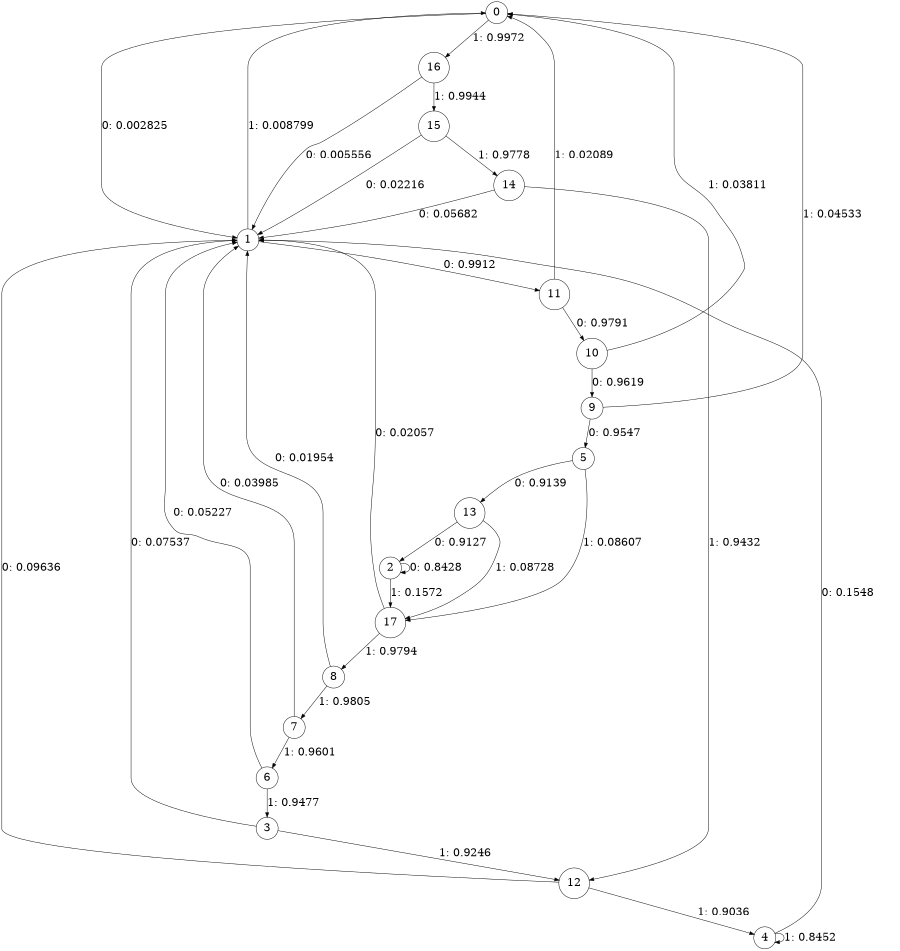 digraph "ch1_face_grouped_diff_L11" {
size = "6,8.5";
ratio = "fill";
node [shape = circle];
node [fontsize = 24];
edge [fontsize = 24];
0 -> 1 [label = "0: 0.002825  "];
0 -> 16 [label = "1: 0.9972   "];
1 -> 11 [label = "0: 0.9912   "];
1 -> 0 [label = "1: 0.008799  "];
2 -> 2 [label = "0: 0.8428   "];
2 -> 17 [label = "1: 0.1572   "];
3 -> 1 [label = "0: 0.07537  "];
3 -> 12 [label = "1: 0.9246   "];
4 -> 1 [label = "0: 0.1548   "];
4 -> 4 [label = "1: 0.8452   "];
5 -> 13 [label = "0: 0.9139   "];
5 -> 17 [label = "1: 0.08607  "];
6 -> 1 [label = "0: 0.05227  "];
6 -> 3 [label = "1: 0.9477   "];
7 -> 1 [label = "0: 0.03985  "];
7 -> 6 [label = "1: 0.9601   "];
8 -> 1 [label = "0: 0.01954  "];
8 -> 7 [label = "1: 0.9805   "];
9 -> 5 [label = "0: 0.9547   "];
9 -> 0 [label = "1: 0.04533  "];
10 -> 9 [label = "0: 0.9619   "];
10 -> 0 [label = "1: 0.03811  "];
11 -> 10 [label = "0: 0.9791   "];
11 -> 0 [label = "1: 0.02089  "];
12 -> 1 [label = "0: 0.09636  "];
12 -> 4 [label = "1: 0.9036   "];
13 -> 2 [label = "0: 0.9127   "];
13 -> 17 [label = "1: 0.08728  "];
14 -> 1 [label = "0: 0.05682  "];
14 -> 12 [label = "1: 0.9432   "];
15 -> 1 [label = "0: 0.02216  "];
15 -> 14 [label = "1: 0.9778   "];
16 -> 1 [label = "0: 0.005556  "];
16 -> 15 [label = "1: 0.9944   "];
17 -> 1 [label = "0: 0.02057  "];
17 -> 8 [label = "1: 0.9794   "];
}